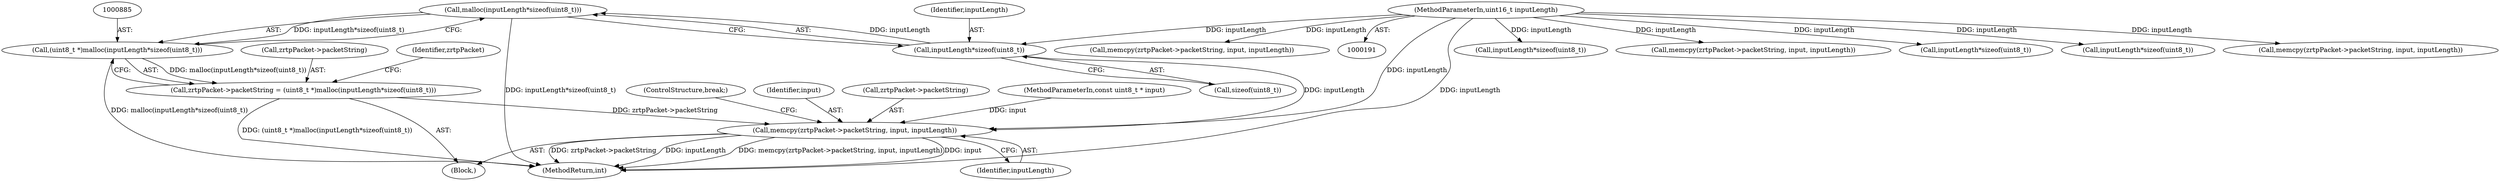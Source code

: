 digraph "0_bzrtp_bbb1e6e2f467ee4bd7b9a8c800e4f07343d7d99b@API" {
"1000886" [label="(Call,malloc(inputLength*sizeof(uint8_t)))"];
"1000887" [label="(Call,inputLength*sizeof(uint8_t))"];
"1000195" [label="(MethodParameterIn,uint16_t inputLength)"];
"1000884" [label="(Call,(uint8_t *)malloc(inputLength*sizeof(uint8_t)))"];
"1000880" [label="(Call,zrtpPacket->packetString = (uint8_t *)malloc(inputLength*sizeof(uint8_t)))"];
"1000891" [label="(Call,memcpy(zrtpPacket->packetString, input, inputLength))"];
"1000584" [label="(Call,inputLength*sizeof(uint8_t))"];
"1000886" [label="(Call,malloc(inputLength*sizeof(uint8_t)))"];
"1000881" [label="(Call,zrtpPacket->packetString)"];
"1000897" [label="(ControlStructure,break;)"];
"1000608" [label="(Block,)"];
"1000891" [label="(Call,memcpy(zrtpPacket->packetString, input, inputLength))"];
"1000895" [label="(Identifier,input)"];
"1000887" [label="(Call,inputLength*sizeof(uint8_t))"];
"1000889" [label="(Call,sizeof(uint8_t))"];
"1000888" [label="(Identifier,inputLength)"];
"1000588" [label="(Call,memcpy(zrtpPacket->packetString, input, inputLength))"];
"1000880" [label="(Call,zrtpPacket->packetString = (uint8_t *)malloc(inputLength*sizeof(uint8_t)))"];
"1001911" [label="(Call,inputLength*sizeof(uint8_t))"];
"1000892" [label="(Call,zrtpPacket->packetString)"];
"1001281" [label="(Call,inputLength*sizeof(uint8_t))"];
"1000884" [label="(Call,(uint8_t *)malloc(inputLength*sizeof(uint8_t)))"];
"1001915" [label="(Call,memcpy(zrtpPacket->packetString, input, inputLength))"];
"1000896" [label="(Identifier,inputLength)"];
"1001966" [label="(MethodReturn,int)"];
"1000893" [label="(Identifier,zrtpPacket)"];
"1000195" [label="(MethodParameterIn,uint16_t inputLength)"];
"1001285" [label="(Call,memcpy(zrtpPacket->packetString, input, inputLength))"];
"1000194" [label="(MethodParameterIn,const uint8_t * input)"];
"1000886" -> "1000884"  [label="AST: "];
"1000886" -> "1000887"  [label="CFG: "];
"1000887" -> "1000886"  [label="AST: "];
"1000884" -> "1000886"  [label="CFG: "];
"1000886" -> "1001966"  [label="DDG: inputLength*sizeof(uint8_t)"];
"1000886" -> "1000884"  [label="DDG: inputLength*sizeof(uint8_t)"];
"1000887" -> "1000886"  [label="DDG: inputLength"];
"1000887" -> "1000889"  [label="CFG: "];
"1000888" -> "1000887"  [label="AST: "];
"1000889" -> "1000887"  [label="AST: "];
"1000195" -> "1000887"  [label="DDG: inputLength"];
"1000887" -> "1000891"  [label="DDG: inputLength"];
"1000195" -> "1000191"  [label="AST: "];
"1000195" -> "1001966"  [label="DDG: inputLength"];
"1000195" -> "1000584"  [label="DDG: inputLength"];
"1000195" -> "1000588"  [label="DDG: inputLength"];
"1000195" -> "1000891"  [label="DDG: inputLength"];
"1000195" -> "1001281"  [label="DDG: inputLength"];
"1000195" -> "1001285"  [label="DDG: inputLength"];
"1000195" -> "1001911"  [label="DDG: inputLength"];
"1000195" -> "1001915"  [label="DDG: inputLength"];
"1000884" -> "1000880"  [label="AST: "];
"1000885" -> "1000884"  [label="AST: "];
"1000880" -> "1000884"  [label="CFG: "];
"1000884" -> "1001966"  [label="DDG: malloc(inputLength*sizeof(uint8_t))"];
"1000884" -> "1000880"  [label="DDG: malloc(inputLength*sizeof(uint8_t))"];
"1000880" -> "1000608"  [label="AST: "];
"1000881" -> "1000880"  [label="AST: "];
"1000893" -> "1000880"  [label="CFG: "];
"1000880" -> "1001966"  [label="DDG: (uint8_t *)malloc(inputLength*sizeof(uint8_t))"];
"1000880" -> "1000891"  [label="DDG: zrtpPacket->packetString"];
"1000891" -> "1000608"  [label="AST: "];
"1000891" -> "1000896"  [label="CFG: "];
"1000892" -> "1000891"  [label="AST: "];
"1000895" -> "1000891"  [label="AST: "];
"1000896" -> "1000891"  [label="AST: "];
"1000897" -> "1000891"  [label="CFG: "];
"1000891" -> "1001966"  [label="DDG: memcpy(zrtpPacket->packetString, input, inputLength)"];
"1000891" -> "1001966"  [label="DDG: input"];
"1000891" -> "1001966"  [label="DDG: zrtpPacket->packetString"];
"1000891" -> "1001966"  [label="DDG: inputLength"];
"1000194" -> "1000891"  [label="DDG: input"];
}
